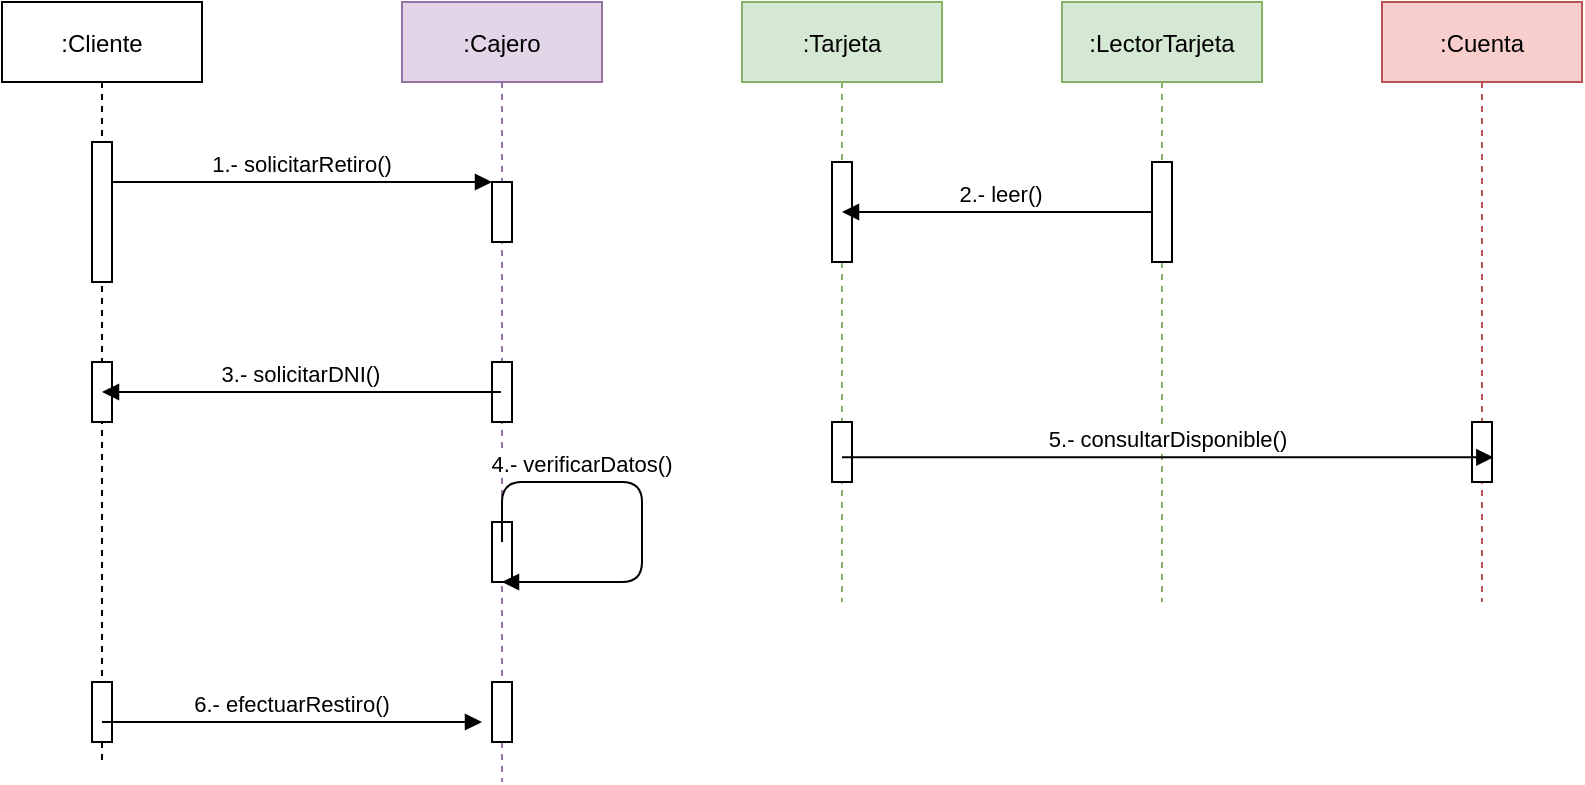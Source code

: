 <mxfile version="20.5.1" type="github">
  <diagram id="kgpKYQtTHZ0yAKxKKP6v" name="Page-1">
    <mxGraphModel dx="865" dy="440" grid="1" gridSize="10" guides="1" tooltips="1" connect="1" arrows="1" fold="1" page="1" pageScale="1" pageWidth="850" pageHeight="1100" math="0" shadow="0">
      <root>
        <mxCell id="0" />
        <mxCell id="1" parent="0" />
        <mxCell id="3nuBFxr9cyL0pnOWT2aG-1" value=":Cliente" style="shape=umlLifeline;perimeter=lifelinePerimeter;container=1;collapsible=0;recursiveResize=0;rounded=0;shadow=0;strokeWidth=1;" parent="1" vertex="1">
          <mxGeometry x="110" y="90" width="100" height="380" as="geometry" />
        </mxCell>
        <mxCell id="3nuBFxr9cyL0pnOWT2aG-2" value="" style="points=[];perimeter=orthogonalPerimeter;rounded=0;shadow=0;strokeWidth=1;" parent="3nuBFxr9cyL0pnOWT2aG-1" vertex="1">
          <mxGeometry x="45" y="70" width="10" height="70" as="geometry" />
        </mxCell>
        <mxCell id="3nuBFxr9cyL0pnOWT2aG-4" value="" style="points=[];perimeter=orthogonalPerimeter;rounded=0;shadow=0;strokeWidth=1;" parent="3nuBFxr9cyL0pnOWT2aG-1" vertex="1">
          <mxGeometry x="45" y="180" width="10" height="30" as="geometry" />
        </mxCell>
        <mxCell id="i0TUVkQYnOSutQ3LCH4Q-20" value="" style="points=[];perimeter=orthogonalPerimeter;rounded=0;shadow=0;strokeWidth=1;" vertex="1" parent="3nuBFxr9cyL0pnOWT2aG-1">
          <mxGeometry x="45" y="340" width="10" height="30" as="geometry" />
        </mxCell>
        <mxCell id="3nuBFxr9cyL0pnOWT2aG-5" value=":Cajero" style="shape=umlLifeline;perimeter=lifelinePerimeter;container=1;collapsible=0;recursiveResize=0;rounded=0;shadow=0;strokeWidth=1;fillColor=#e1d5e7;strokeColor=#9673a6;" parent="1" vertex="1">
          <mxGeometry x="310" y="90" width="100" height="390" as="geometry" />
        </mxCell>
        <mxCell id="3nuBFxr9cyL0pnOWT2aG-6" value="" style="points=[];perimeter=orthogonalPerimeter;rounded=0;shadow=0;strokeWidth=1;" parent="3nuBFxr9cyL0pnOWT2aG-5" vertex="1">
          <mxGeometry x="45" y="90" width="10" height="30" as="geometry" />
        </mxCell>
        <mxCell id="i0TUVkQYnOSutQ3LCH4Q-13" value="" style="points=[];perimeter=orthogonalPerimeter;rounded=0;shadow=0;strokeWidth=1;" vertex="1" parent="3nuBFxr9cyL0pnOWT2aG-5">
          <mxGeometry x="45" y="180" width="10" height="30" as="geometry" />
        </mxCell>
        <mxCell id="i0TUVkQYnOSutQ3LCH4Q-17" value="" style="points=[];perimeter=orthogonalPerimeter;rounded=0;shadow=0;strokeWidth=1;" vertex="1" parent="3nuBFxr9cyL0pnOWT2aG-5">
          <mxGeometry x="45" y="260" width="10" height="30" as="geometry" />
        </mxCell>
        <mxCell id="i0TUVkQYnOSutQ3LCH4Q-19" value="" style="points=[];perimeter=orthogonalPerimeter;rounded=0;shadow=0;strokeWidth=1;" vertex="1" parent="3nuBFxr9cyL0pnOWT2aG-5">
          <mxGeometry x="45" y="340" width="10" height="30" as="geometry" />
        </mxCell>
        <mxCell id="3nuBFxr9cyL0pnOWT2aG-8" value="1.- solicitarRetiro()" style="verticalAlign=bottom;endArrow=block;entryX=0;entryY=0;shadow=0;strokeWidth=1;" parent="1" source="3nuBFxr9cyL0pnOWT2aG-2" target="3nuBFxr9cyL0pnOWT2aG-6" edge="1">
          <mxGeometry relative="1" as="geometry">
            <mxPoint x="275" y="160" as="sourcePoint" />
          </mxGeometry>
        </mxCell>
        <mxCell id="i0TUVkQYnOSutQ3LCH4Q-1" value=":Tarjeta" style="shape=umlLifeline;perimeter=lifelinePerimeter;container=1;collapsible=0;recursiveResize=0;rounded=0;shadow=0;strokeWidth=1;fillColor=#d5e8d4;strokeColor=#82b366;" vertex="1" parent="1">
          <mxGeometry x="480" y="90" width="100" height="300" as="geometry" />
        </mxCell>
        <mxCell id="i0TUVkQYnOSutQ3LCH4Q-2" value="" style="points=[];perimeter=orthogonalPerimeter;rounded=0;shadow=0;strokeWidth=1;" vertex="1" parent="i0TUVkQYnOSutQ3LCH4Q-1">
          <mxGeometry x="45" y="80" width="10" height="50" as="geometry" />
        </mxCell>
        <mxCell id="i0TUVkQYnOSutQ3LCH4Q-15" value="" style="points=[];perimeter=orthogonalPerimeter;rounded=0;shadow=0;strokeWidth=1;" vertex="1" parent="i0TUVkQYnOSutQ3LCH4Q-1">
          <mxGeometry x="45" y="210" width="10" height="30" as="geometry" />
        </mxCell>
        <mxCell id="i0TUVkQYnOSutQ3LCH4Q-21" value="2.- leer()" style="verticalAlign=bottom;endArrow=block;shadow=0;strokeWidth=1;" edge="1" parent="i0TUVkQYnOSutQ3LCH4Q-1" source="i0TUVkQYnOSutQ3LCH4Q-9">
          <mxGeometry relative="1" as="geometry">
            <mxPoint x="-110" y="104.58" as="sourcePoint" />
            <mxPoint x="50" y="105" as="targetPoint" />
          </mxGeometry>
        </mxCell>
        <mxCell id="i0TUVkQYnOSutQ3LCH4Q-23" value="4.- verificarDatos()" style="verticalAlign=bottom;endArrow=block;shadow=0;strokeWidth=1;" edge="1" parent="i0TUVkQYnOSutQ3LCH4Q-1" target="3nuBFxr9cyL0pnOWT2aG-5">
          <mxGeometry x="-0.365" relative="1" as="geometry">
            <mxPoint x="-120" y="270" as="sourcePoint" />
            <mxPoint x="-50" y="290" as="targetPoint" />
            <Array as="points">
              <mxPoint x="-120" y="240" />
              <mxPoint x="-50" y="240" />
              <mxPoint x="-50" y="290" />
            </Array>
            <mxPoint as="offset" />
          </mxGeometry>
        </mxCell>
        <mxCell id="i0TUVkQYnOSutQ3LCH4Q-9" value=":LectorTarjeta" style="shape=umlLifeline;perimeter=lifelinePerimeter;container=1;collapsible=0;recursiveResize=0;rounded=0;shadow=0;strokeWidth=1;fillColor=#d5e8d4;strokeColor=#82b366;" vertex="1" parent="1">
          <mxGeometry x="640" y="90" width="100" height="300" as="geometry" />
        </mxCell>
        <mxCell id="i0TUVkQYnOSutQ3LCH4Q-10" value="" style="points=[];perimeter=orthogonalPerimeter;rounded=0;shadow=0;strokeWidth=1;" vertex="1" parent="i0TUVkQYnOSutQ3LCH4Q-9">
          <mxGeometry x="45" y="80" width="10" height="50" as="geometry" />
        </mxCell>
        <mxCell id="i0TUVkQYnOSutQ3LCH4Q-11" value=":Cuenta" style="shape=umlLifeline;perimeter=lifelinePerimeter;container=1;collapsible=0;recursiveResize=0;rounded=0;shadow=0;strokeWidth=1;fillColor=#f8cecc;strokeColor=#b85450;" vertex="1" parent="1">
          <mxGeometry x="800" y="90" width="100" height="300" as="geometry" />
        </mxCell>
        <mxCell id="i0TUVkQYnOSutQ3LCH4Q-16" value="" style="points=[];perimeter=orthogonalPerimeter;rounded=0;shadow=0;strokeWidth=1;" vertex="1" parent="i0TUVkQYnOSutQ3LCH4Q-11">
          <mxGeometry x="45" y="210" width="10" height="30" as="geometry" />
        </mxCell>
        <mxCell id="i0TUVkQYnOSutQ3LCH4Q-22" value="5.- consultarDisponible()" style="verticalAlign=bottom;endArrow=block;entryX=1.067;entryY=0.589;shadow=0;strokeWidth=1;entryDx=0;entryDy=0;entryPerimeter=0;" edge="1" parent="1" source="i0TUVkQYnOSutQ3LCH4Q-1" target="i0TUVkQYnOSutQ3LCH4Q-16">
          <mxGeometry relative="1" as="geometry">
            <mxPoint x="370" y="279.58" as="sourcePoint" />
            <mxPoint x="560" y="279.58" as="targetPoint" />
          </mxGeometry>
        </mxCell>
        <mxCell id="i0TUVkQYnOSutQ3LCH4Q-3" value="3.- solicitarDNI()" style="verticalAlign=bottom;endArrow=block;shadow=0;strokeWidth=1;" edge="1" parent="1" source="3nuBFxr9cyL0pnOWT2aG-5" target="3nuBFxr9cyL0pnOWT2aG-1">
          <mxGeometry relative="1" as="geometry">
            <mxPoint x="180" y="300.0" as="sourcePoint" />
            <mxPoint x="360" y="300.0" as="targetPoint" />
          </mxGeometry>
        </mxCell>
        <mxCell id="i0TUVkQYnOSutQ3LCH4Q-24" value="6.- efectuarRestiro()" style="verticalAlign=bottom;endArrow=block;entryX=0;entryY=0;shadow=0;strokeWidth=1;" edge="1" parent="1">
          <mxGeometry relative="1" as="geometry">
            <mxPoint x="160" y="450" as="sourcePoint" />
            <mxPoint x="350" y="450" as="targetPoint" />
          </mxGeometry>
        </mxCell>
      </root>
    </mxGraphModel>
  </diagram>
</mxfile>
